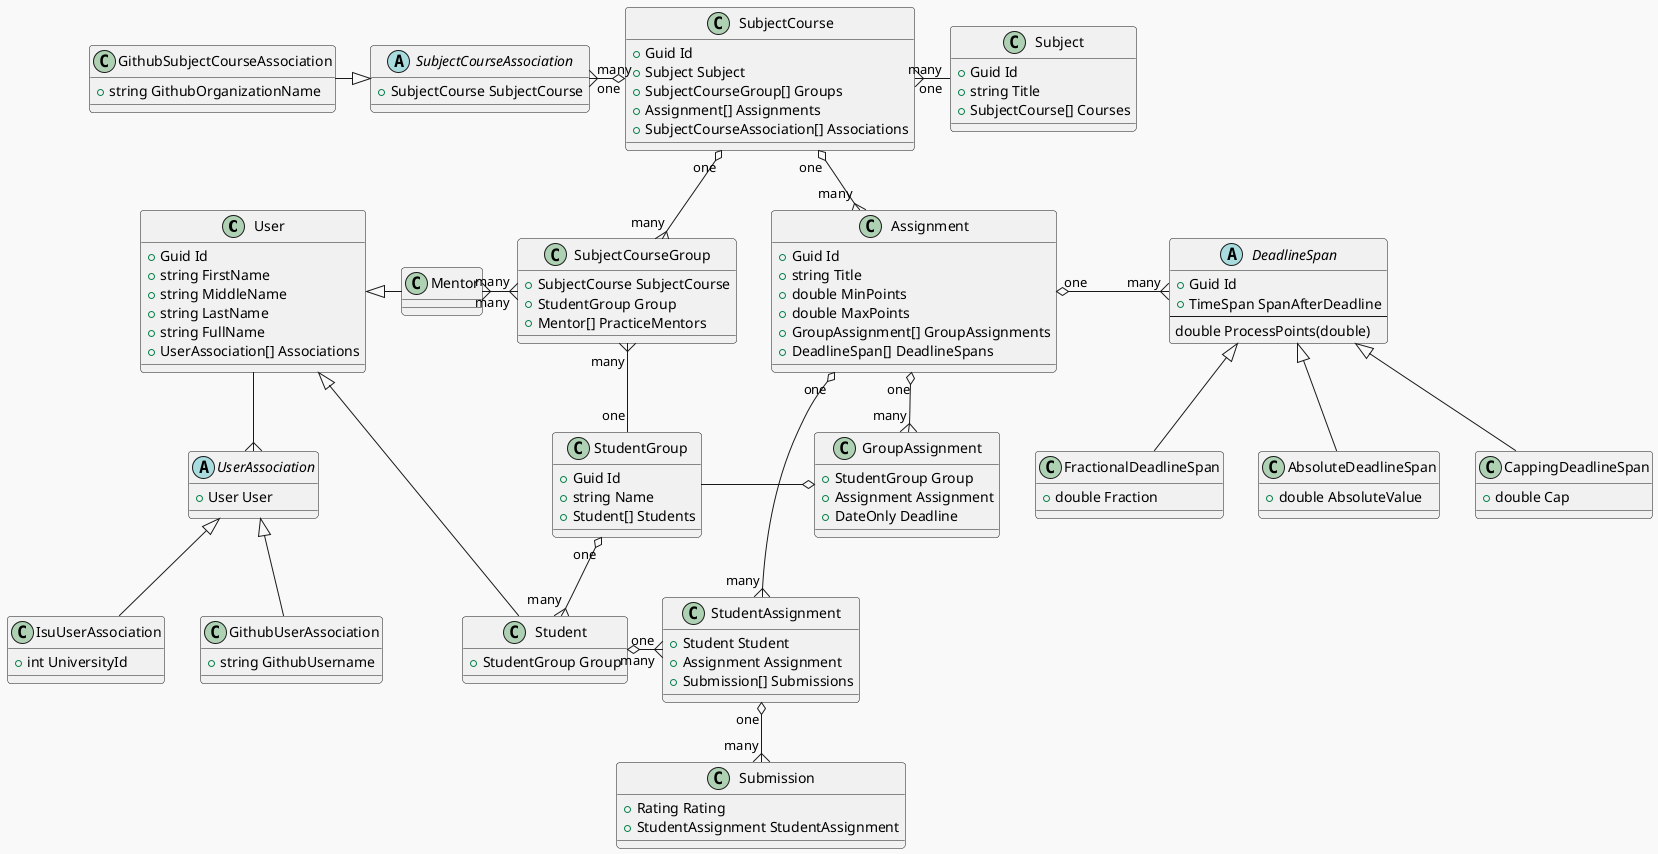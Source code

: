 @startuml
!theme mars

class User
{
    + Guid Id
    + string FirstName
    + string MiddleName
    + string LastName
    + string FullName
    + UserAssociation[] Associations
}

User <|-- Student
class Student
{
    + StudentGroup Group
}

User <|- Mentor
class Mentor 
{

}

class StudentGroup
{
    + Guid Id
    + string Name
    + Student[] Students
}

class Assignment
{
    + Guid Id
    + string Title
    + double MinPoints
    + double MaxPoints
    + GroupAssignment[] GroupAssignments
    + DeadlineSpan[] DeadlineSpans
}

class StudentAssignment
{
    + Student Student
    + Assignment Assignment
    + Submission[] Submissions
}

class Submission
{
    + Rating Rating
    + StudentAssignment StudentAssignment
}

class GroupAssignment
{
    + StudentGroup Group
    + Assignment Assignment
    + DateOnly Deadline
}

class SubjectCourse
{
    + Guid Id
    + Subject Subject
    + SubjectCourseGroup[] Groups
    + Assignment[] Assignments
    + SubjectCourseAssociation[] Associations
}

class SubjectCourseGroup
{
    + SubjectCourse SubjectCourse
    + StudentGroup Group
    + Mentor[] PracticeMentors
}

class Subject 
{
    + Guid Id
    + string Title
    + SubjectCourse[] Courses
}

abstract class DeadlineSpan
{
    + Guid Id
    + TimeSpan SpanAfterDeadline
    --
    double ProcessPoints(double)
}

DeadlineSpan <|-- AbsoluteDeadlineSpan
class AbsoluteDeadlineSpan
{
    + double AbsoluteValue
}

DeadlineSpan <|-- CappingDeadlineSpan
class CappingDeadlineSpan
{
    + double Cap
}

DeadlineSpan <|-- FractionalDeadlineSpan
class FractionalDeadlineSpan
{
    + double Fraction
}

abstract class UserAssociation
{
    + User User
}

UserAssociation <|-- IsuUserAssociation
class IsuUserAssociation
{
    + int UniversityId
}

UserAssociation <|-- GithubUserAssociation
class GithubUserAssociation
{
    + string GithubUsername
}

abstract class SubjectCourseAssociation
{
    + SubjectCourse SubjectCourse
}

SubjectCourseAssociation <|-left- GithubSubjectCourseAssociation
class GithubSubjectCourseAssociation
{
    + string GithubOrganizationName
}

User --{ UserAssociation

StudentGroup "one" o--{ "many" Student

Assignment "one" o-right-{ "many" DeadlineSpan 
Assignment "one" o--{ "many" GroupAssignment

GroupAssignment o-left- StudentGroup

StudentAssignment "one" o--{ "many" Submission
StudentAssignment "many" }-left-o "one" Student
StudentAssignment "many" }-up-o "one" Assignment

SubjectCourse "one" o--{ "many" SubjectCourseGroup
SubjectCourse "many" }-right- "one" Subject
SubjectCourse "one" o--{ "many" Assignment
SubjectCourse "one" o-left-{ "many" SubjectCourseAssociation

SubjectCourseGroup "many" }-- "one" StudentGroup
SubjectCourseGroup "many" }--left--{ "many" Mentor


@enduml